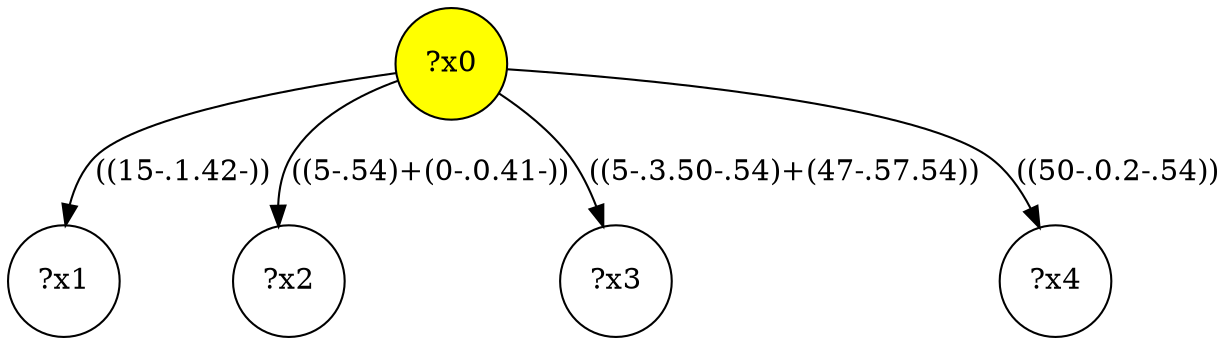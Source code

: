 digraph g {
	x0 [fillcolor="yellow", style="filled," shape=circle, label="?x0"];
	x1 [shape=circle, label="?x1"];
	x0 -> x1 [label="((15-.1.42-))"];
	x2 [shape=circle, label="?x2"];
	x0 -> x2 [label="((5-.54)+(0-.0.41-))"];
	x3 [shape=circle, label="?x3"];
	x0 -> x3 [label="((5-.3.50-.54)+(47-.57.54))"];
	x4 [shape=circle, label="?x4"];
	x0 -> x4 [label="((50-.0.2-.54))"];
}
